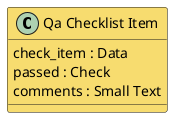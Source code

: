 @startuml
class "Qa Checklist Item" #F7DC6F {
  check_item : Data
  passed : Check
  comments : Small Text
}
@enduml
